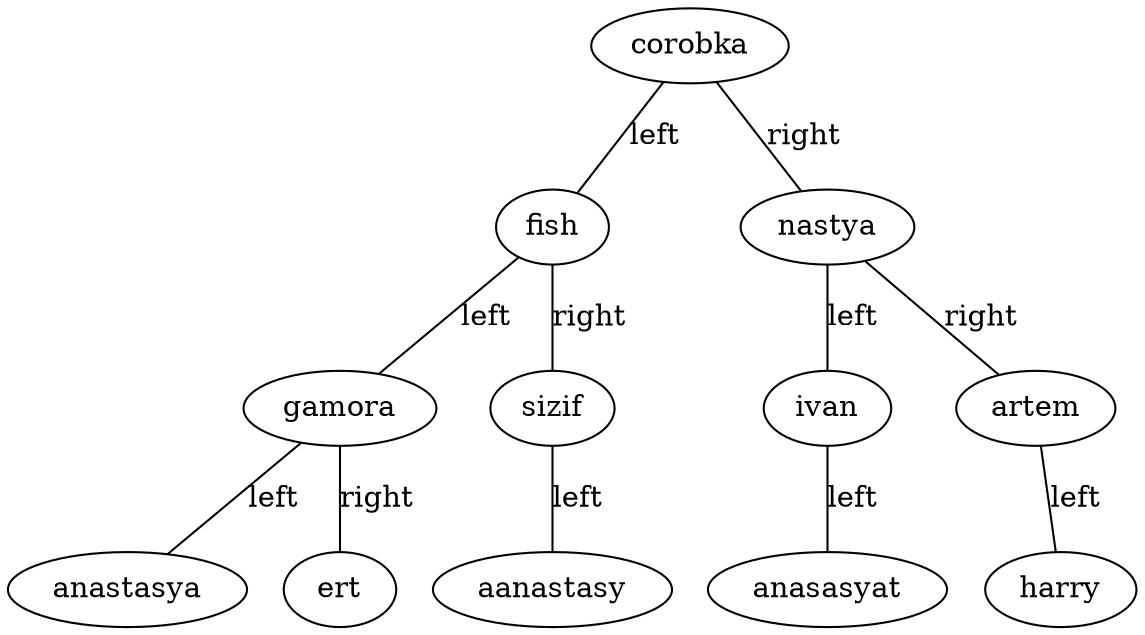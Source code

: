 
graph
{
   corobka --       fish [label="left"];
   corobka --     nastya [label="right"];
      fish --     gamora [label="left"];
      fish --      sizif [label="right"];
    gamora --  anastasya [label="left"];
    gamora --        ert [label="right"];
     sizif --  aanastasy [label="left"];
    nastya --       ivan [label="left"];
    nastya --      artem [label="right"];
      ivan --  anasasyat [label="left"];
     artem --      harry [label="left"];
}
